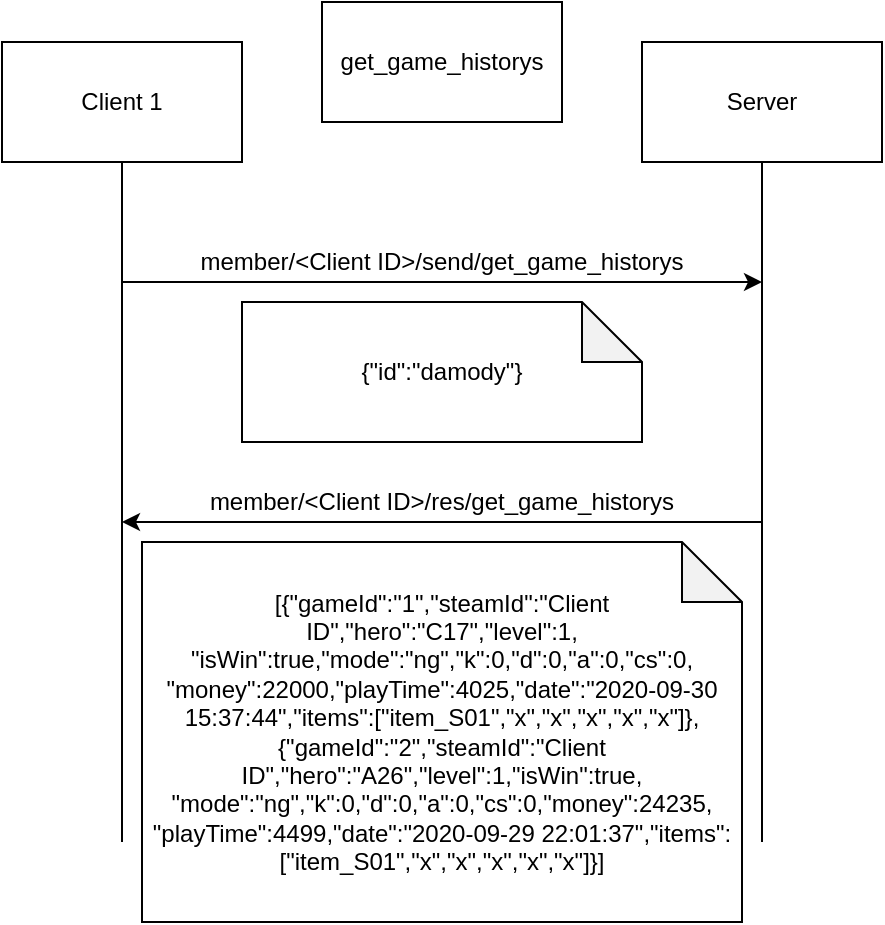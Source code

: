 <mxfile version="13.6.5">
    <diagram id="bK21UXmeYzUT-GQrNxp8" name="Page-1">
        <mxGraphModel dx="758" dy="618" grid="1" gridSize="10" guides="1" tooltips="1" connect="1" arrows="1" fold="1" page="1" pageScale="1" pageWidth="827" pageHeight="1169" math="0" shadow="0">
            <root>
                <mxCell id="0"/>
                <mxCell id="1" parent="0"/>
                <mxCell id="2" value="Client 1" style="rounded=0;whiteSpace=wrap;html=1;" vertex="1" parent="1">
                    <mxGeometry x="40" y="40" width="120" height="60" as="geometry"/>
                </mxCell>
                <mxCell id="3" value="Server" style="rounded=0;whiteSpace=wrap;html=1;" vertex="1" parent="1">
                    <mxGeometry x="360" y="40" width="120" height="60" as="geometry"/>
                </mxCell>
                <mxCell id="4" value="" style="endArrow=none;html=1;entryX=0.5;entryY=1;entryDx=0;entryDy=0;" edge="1" parent="1" target="2">
                    <mxGeometry width="50" height="50" relative="1" as="geometry">
                        <mxPoint x="100" y="440" as="sourcePoint"/>
                        <mxPoint x="420" y="180" as="targetPoint"/>
                    </mxGeometry>
                </mxCell>
                <mxCell id="5" value="" style="endArrow=none;html=1;entryX=0.5;entryY=1;entryDx=0;entryDy=0;" edge="1" parent="1" target="3">
                    <mxGeometry width="50" height="50" relative="1" as="geometry">
                        <mxPoint x="420" y="440" as="sourcePoint"/>
                        <mxPoint x="420" y="180" as="targetPoint"/>
                    </mxGeometry>
                </mxCell>
                <mxCell id="6" value="" style="endArrow=classic;html=1;" edge="1" parent="1">
                    <mxGeometry width="50" height="50" relative="1" as="geometry">
                        <mxPoint x="100" y="160" as="sourcePoint"/>
                        <mxPoint x="420" y="160" as="targetPoint"/>
                    </mxGeometry>
                </mxCell>
                <mxCell id="7" value="member/&amp;lt;Client ID&amp;gt;/send/get_game_historys" style="text;html=1;strokeColor=none;fillColor=none;align=center;verticalAlign=middle;whiteSpace=wrap;rounded=0;" vertex="1" parent="1">
                    <mxGeometry x="135" y="140" width="250" height="20" as="geometry"/>
                </mxCell>
                <mxCell id="8" value="{&quot;id&quot;:&quot;damody&quot;}" style="shape=note;whiteSpace=wrap;html=1;backgroundOutline=1;darkOpacity=0.05;" vertex="1" parent="1">
                    <mxGeometry x="160" y="170" width="200" height="70" as="geometry"/>
                </mxCell>
                <mxCell id="9" value="" style="endArrow=classic;html=1;" edge="1" parent="1">
                    <mxGeometry width="50" height="50" relative="1" as="geometry">
                        <mxPoint x="420" y="280" as="sourcePoint"/>
                        <mxPoint x="100" y="280" as="targetPoint"/>
                    </mxGeometry>
                </mxCell>
                <mxCell id="10" value="member/&amp;lt;Client ID&amp;gt;/res/get_game_historys" style="text;html=1;strokeColor=none;fillColor=none;align=center;verticalAlign=middle;whiteSpace=wrap;rounded=0;" vertex="1" parent="1">
                    <mxGeometry x="135" y="260" width="250" height="20" as="geometry"/>
                </mxCell>
                <mxCell id="11" value="[{&quot;gameId&quot;:&quot;1&quot;,&quot;steamId&quot;:&quot;Client ID&quot;,&quot;hero&quot;:&quot;C17&quot;,&quot;level&quot;:1,&lt;br&gt;&quot;isWin&quot;:true,&quot;mode&quot;:&quot;ng&quot;,&quot;k&quot;:0,&quot;d&quot;:0,&quot;a&quot;:0,&quot;cs&quot;:0,&lt;br&gt;&quot;money&quot;:22000,&quot;playTime&quot;:4025,&quot;date&quot;:&quot;2020-09-30 15:37:44&quot;,&quot;items&quot;:[&quot;item_S01&quot;,&quot;x&quot;,&quot;x&quot;,&quot;x&quot;,&quot;x&quot;,&quot;x&quot;]},{&quot;gameId&quot;:&quot;2&quot;,&quot;steamId&quot;:&quot;Client ID&quot;,&quot;hero&quot;:&quot;A26&quot;,&quot;level&quot;:1,&quot;isWin&quot;:true,&lt;br&gt;&quot;mode&quot;:&quot;ng&quot;,&quot;k&quot;:0,&quot;d&quot;:0,&quot;a&quot;:0,&quot;cs&quot;:0,&quot;money&quot;:24235,&lt;br&gt;&quot;playTime&quot;:4499,&quot;date&quot;:&quot;2020-09-29 22:01:37&quot;,&quot;items&quot;:[&quot;item_S01&quot;,&quot;x&quot;,&quot;x&quot;,&quot;x&quot;,&quot;x&quot;,&quot;x&quot;]}]" style="shape=note;whiteSpace=wrap;html=1;backgroundOutline=1;darkOpacity=0.05;" vertex="1" parent="1">
                    <mxGeometry x="110" y="290" width="300" height="190" as="geometry"/>
                </mxCell>
                <mxCell id="12" value="get_game_historys" style="rounded=0;whiteSpace=wrap;html=1;" vertex="1" parent="1">
                    <mxGeometry x="200" y="20" width="120" height="60" as="geometry"/>
                </mxCell>
            </root>
        </mxGraphModel>
    </diagram>
</mxfile>